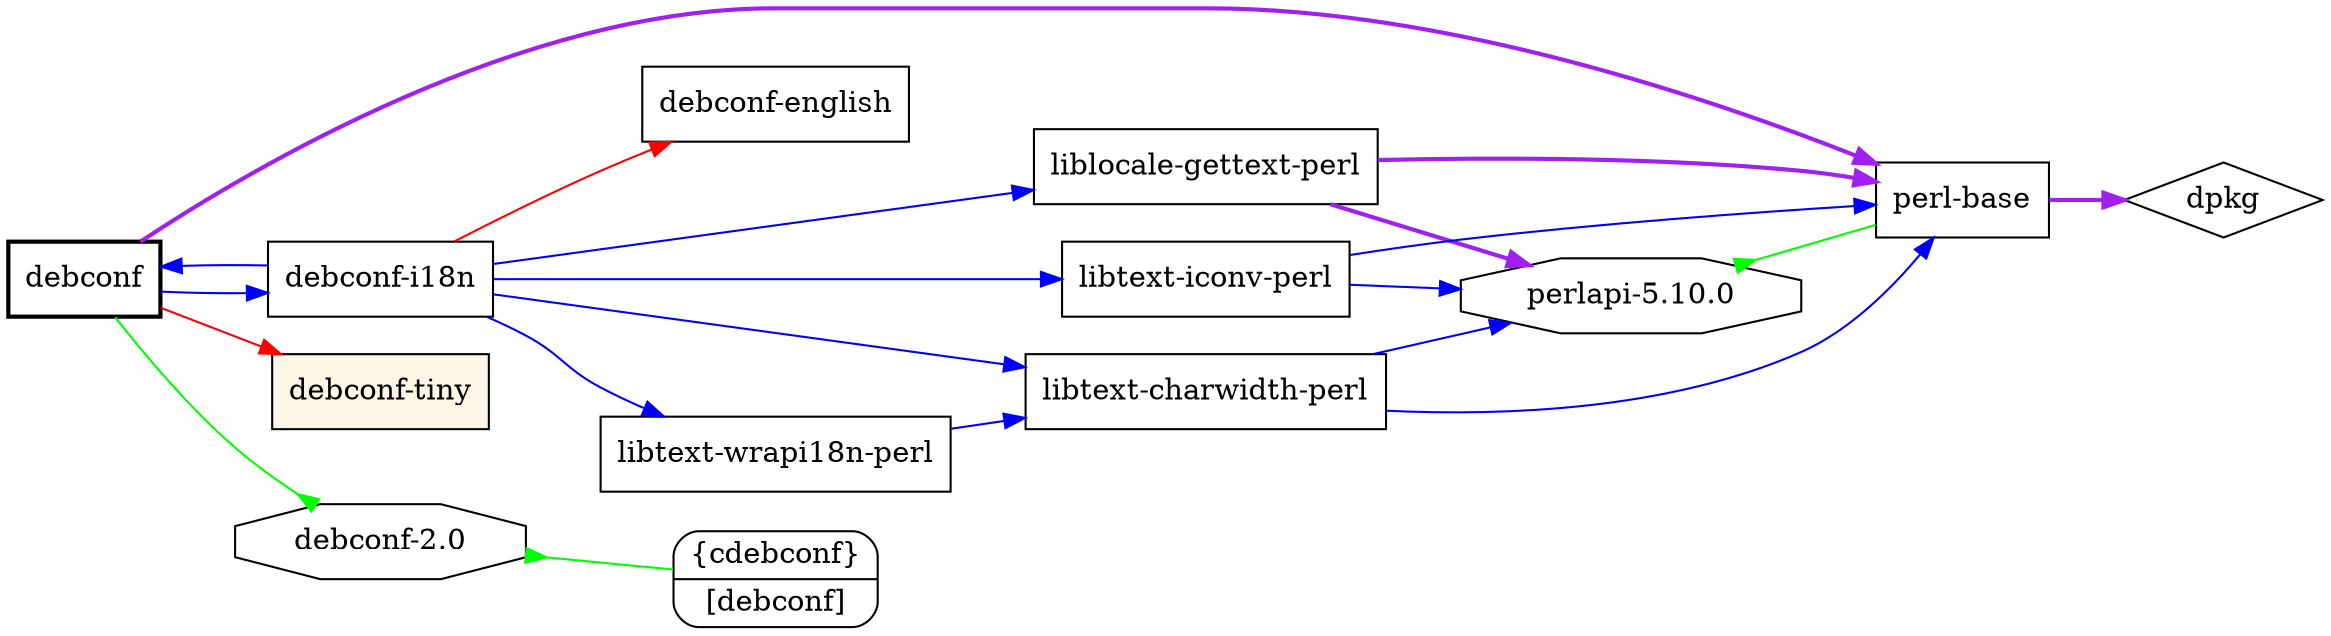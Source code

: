 digraph "debconf" {
	rankdir=LR;
	node [shape=box];
	"debconf" -> "debconf-i18n" [color=blue];
	"debconf-i18n" -> "debconf" [color=blue];
	"debconf-i18n" -> "liblocale-gettext-perl" [color=blue];
	"liblocale-gettext-perl" -> "perl-base" [color=purple,style=bold];
	"perl-base" -> "dpkg" [color=purple,style=bold];
	"liblocale-gettext-perl" -> "perlapi-5.10.0" [color=purple,style=bold];
	"perlapi-5.10.0" -> "perl-base" [dir=back,arrowtail=inv,color=green];
	"perlapi-5.10.0" [shape=octagon];
	"debconf-i18n" -> "libtext-iconv-perl" [color=blue];
	"libtext-iconv-perl" -> "perl-base" [color=blue];
	"libtext-iconv-perl" -> "perlapi-5.10.0" [color=blue];
	"debconf-i18n" -> "libtext-wrapi18n-perl" [color=blue];
	"libtext-wrapi18n-perl" -> "libtext-charwidth-perl" [color=blue];
	"libtext-charwidth-perl" -> "perl-base" [color=blue];
	"libtext-charwidth-perl" -> "perlapi-5.10.0" [color=blue];
	"debconf-i18n" -> "libtext-charwidth-perl" [color=blue];
	"debconf-i18n" -> "debconf-english" [color=red];
	"debconf" -> "perl-base" [color=purple,style=bold];
	"debconf" -> "debconf-tiny" [color=red];
	"debconf" -> "debconf-2.0" [arrowhead=inv,color=green];
	"debconf-2.0" -> virt1 [dir=back,arrowtail=inv,color=green];
	"debconf-2.0" [shape=octagon];
	"debconf" [style="setlinewidth(2)"]
	"debconf-tiny" [style=filled,fillcolor=oldlace];
	virt1 [
		shape = "record"
		style = "rounded"
		label = "<cdebconf> \{cdebconf\} | <debconf> [debconf]"
	]
	"dpkg" [shape=diamond];
}
// Excluded dependencies:
// libc6
